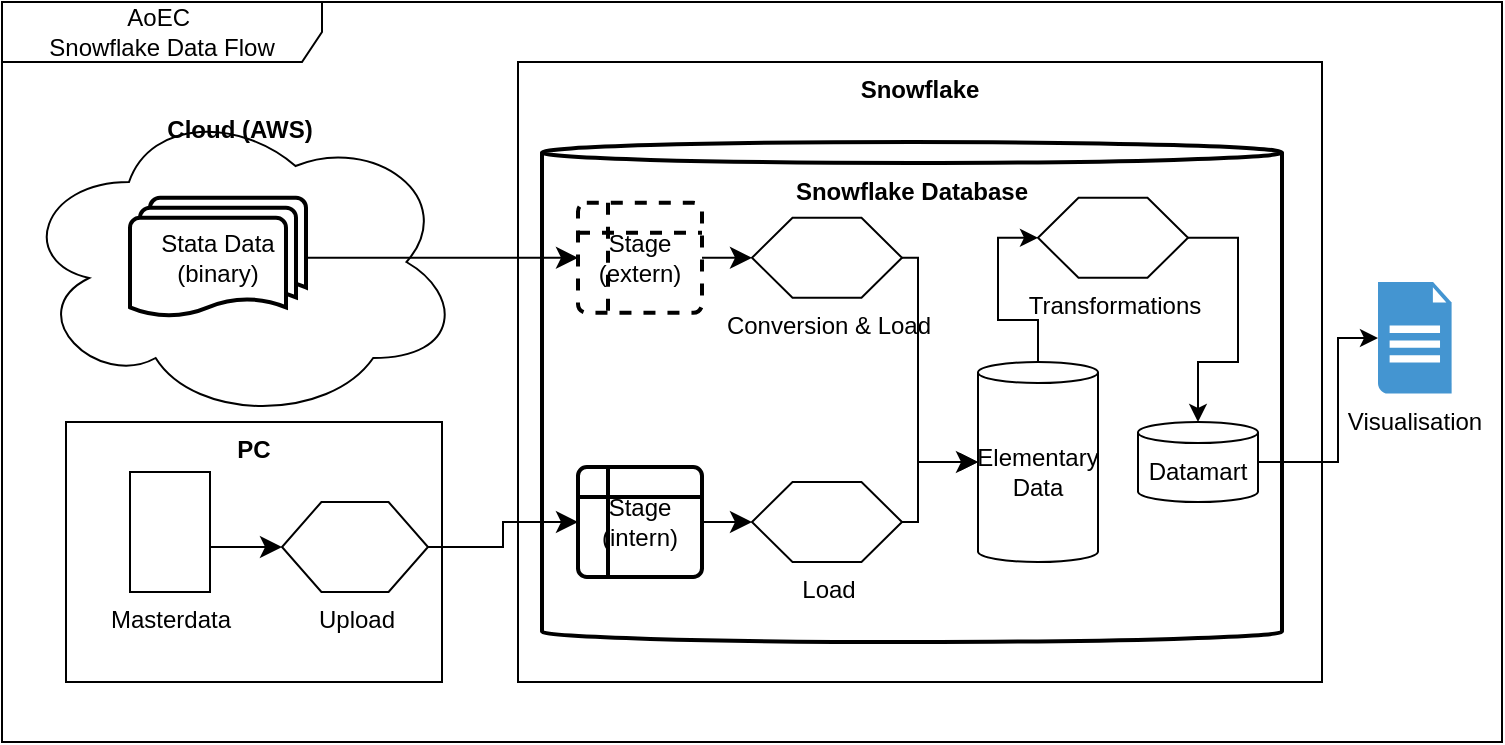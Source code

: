 <mxfile version="26.0.9">
  <diagram name="Seite-1" id="HOyfGm61N8swRw_8gBLT">
    <mxGraphModel dx="1793" dy="582" grid="1" gridSize="10" guides="1" tooltips="1" connect="1" arrows="1" fold="1" page="1" pageScale="1" pageWidth="827" pageHeight="1169" math="0" shadow="0">
      <root>
        <mxCell id="0" />
        <mxCell id="1" parent="0" />
        <mxCell id="SCJVabaA3p6mnc5F_6kQ-1" value="AoEC&amp;nbsp;&lt;div&gt;Snowflake Data Flow&lt;/div&gt;" style="shape=umlFrame;whiteSpace=wrap;html=1;pointerEvents=0;recursiveResize=0;container=1;collapsible=0;width=160;" parent="1" vertex="1">
          <mxGeometry x="-788" y="90" width="750" height="370" as="geometry" />
        </mxCell>
        <mxCell id="cNNvZ23b7x0W1rcR_j0L-7" value="Snowflake" style="rounded=0;whiteSpace=wrap;html=1;fontStyle=1;verticalAlign=top;" vertex="1" parent="SCJVabaA3p6mnc5F_6kQ-1">
          <mxGeometry x="258" y="30" width="402" height="310" as="geometry" />
        </mxCell>
        <mxCell id="cNNvZ23b7x0W1rcR_j0L-36" value="Snowflake Database" style="shape=cylinder3;whiteSpace=wrap;html=1;boundedLbl=1;backgroundOutline=1;size=5.241;strokeWidth=2;verticalAlign=top;fontStyle=1" vertex="1" parent="SCJVabaA3p6mnc5F_6kQ-1">
          <mxGeometry x="270" y="70" width="370" height="250" as="geometry" />
        </mxCell>
        <mxCell id="SCJVabaA3p6mnc5F_6kQ-6" value="Visualisation" style="shadow=0;dashed=0;html=1;strokeColor=none;fillColor=#4495D1;labelPosition=center;verticalLabelPosition=bottom;verticalAlign=top;align=center;outlineConnect=0;shape=mxgraph.veeam.2d.report;" parent="SCJVabaA3p6mnc5F_6kQ-1" vertex="1">
          <mxGeometry x="688" y="140" width="36.8" height="55.8" as="geometry" />
        </mxCell>
        <mxCell id="cNNvZ23b7x0W1rcR_j0L-1" value="Cloud (AWS)" style="ellipse;shape=cloud;whiteSpace=wrap;html=1;verticalAlign=top;fontStyle=1" vertex="1" parent="SCJVabaA3p6mnc5F_6kQ-1">
          <mxGeometry x="8" y="50" width="222" height="160" as="geometry" />
        </mxCell>
        <mxCell id="SCJVabaA3p6mnc5F_6kQ-9" value="" style="edgeStyle=elbowEdgeStyle;elbow=horizontal;endArrow=classic;html=1;curved=0;rounded=0;endSize=8;startSize=8;entryX=0;entryY=0.5;entryDx=0;entryDy=0;exitX=1;exitY=0.5;exitDx=0;exitDy=0;" parent="SCJVabaA3p6mnc5F_6kQ-1" source="cNNvZ23b7x0W1rcR_j0L-26" target="cNNvZ23b7x0W1rcR_j0L-29" edge="1">
          <mxGeometry width="50" height="50" relative="1" as="geometry">
            <mxPoint x="160" y="147.5" as="sourcePoint" />
            <mxPoint x="368" y="128.95" as="targetPoint" />
          </mxGeometry>
        </mxCell>
        <mxCell id="cNNvZ23b7x0W1rcR_j0L-8" value="Stammdaten" style="shape=mxgraph.bpmn.data2;labelPosition=center;verticalLabelPosition=bottom;align=center;verticalAlign=top;size=15;html=1;bpmnTransferType=input;" vertex="1" parent="SCJVabaA3p6mnc5F_6kQ-1">
          <mxGeometry x="88" y="230" width="40" height="60" as="geometry" />
        </mxCell>
        <mxCell id="cNNvZ23b7x0W1rcR_j0L-13" value="Stata Data&lt;div&gt;(binary)&lt;/div&gt;" style="strokeWidth=2;html=1;shape=mxgraph.flowchart.multi-document;whiteSpace=wrap;" vertex="1" parent="SCJVabaA3p6mnc5F_6kQ-1">
          <mxGeometry x="64" y="97.9" width="88" height="60" as="geometry" />
        </mxCell>
        <mxCell id="cNNvZ23b7x0W1rcR_j0L-15" value="PC" style="rounded=0;whiteSpace=wrap;html=1;verticalAlign=top;fontStyle=1" vertex="1" parent="SCJVabaA3p6mnc5F_6kQ-1">
          <mxGeometry x="32" y="210" width="188" height="130" as="geometry" />
        </mxCell>
        <mxCell id="cNNvZ23b7x0W1rcR_j0L-9" value="Masterdata" style="shape=mxgraph.bpmn.data2;labelPosition=center;verticalLabelPosition=bottom;align=center;verticalAlign=top;size=15;html=1;bpmnTransferType=input;" vertex="1" parent="SCJVabaA3p6mnc5F_6kQ-1">
          <mxGeometry x="64" y="235" width="40" height="60" as="geometry" />
        </mxCell>
        <mxCell id="cNNvZ23b7x0W1rcR_j0L-27" style="edgeStyle=orthogonalEdgeStyle;rounded=0;orthogonalLoop=1;jettySize=auto;html=1;exitX=1;exitY=0.5;exitDx=0;exitDy=0;entryX=0;entryY=0.5;entryDx=0;entryDy=0;entryPerimeter=0;" edge="1" parent="SCJVabaA3p6mnc5F_6kQ-1" source="cNNvZ23b7x0W1rcR_j0L-29" target="cNNvZ23b7x0W1rcR_j0L-37">
          <mxGeometry relative="1" as="geometry">
            <mxPoint x="440" y="128.95" as="sourcePoint" />
            <mxPoint x="475" y="242.9" as="targetPoint" />
            <Array as="points">
              <mxPoint x="458" y="128" />
              <mxPoint x="458" y="230" />
            </Array>
          </mxGeometry>
        </mxCell>
        <mxCell id="cNNvZ23b7x0W1rcR_j0L-18" value="Stage&lt;div&gt;(intern)&lt;/div&gt;" style="shape=internalStorage;whiteSpace=wrap;html=1;dx=15;dy=15;rounded=1;arcSize=8;strokeWidth=2;" vertex="1" parent="SCJVabaA3p6mnc5F_6kQ-1">
          <mxGeometry x="288" y="232.5" width="62" height="55" as="geometry" />
        </mxCell>
        <mxCell id="cNNvZ23b7x0W1rcR_j0L-22" value="Upload" style="verticalLabelPosition=bottom;verticalAlign=top;html=1;shape=hexagon;perimeter=hexagonPerimeter2;arcSize=6;size=0.27;" vertex="1" parent="SCJVabaA3p6mnc5F_6kQ-1">
          <mxGeometry x="140" y="250" width="73" height="45" as="geometry" />
        </mxCell>
        <mxCell id="cNNvZ23b7x0W1rcR_j0L-23" value="" style="edgeStyle=segmentEdgeStyle;endArrow=classic;html=1;curved=0;rounded=0;endSize=8;startSize=8;exitX=0;exitY=0;exitDx=40;exitDy=37.5;entryX=0;entryY=0.5;entryDx=0;entryDy=0;exitPerimeter=0;" edge="1" parent="SCJVabaA3p6mnc5F_6kQ-1" source="cNNvZ23b7x0W1rcR_j0L-9" target="cNNvZ23b7x0W1rcR_j0L-22">
          <mxGeometry width="50" height="50" relative="1" as="geometry">
            <mxPoint x="104" y="280" as="sourcePoint" />
            <mxPoint x="132" y="280" as="targetPoint" />
            <Array as="points">
              <mxPoint x="118" y="273" />
              <mxPoint x="118" y="273" />
            </Array>
          </mxGeometry>
        </mxCell>
        <mxCell id="cNNvZ23b7x0W1rcR_j0L-25" value="" style="edgeStyle=elbowEdgeStyle;elbow=horizontal;endArrow=classic;html=1;curved=0;rounded=0;endSize=8;startSize=8;entryX=0;entryY=0.5;entryDx=0;entryDy=0;exitX=1;exitY=0.5;exitDx=0;exitDy=0;" edge="1" parent="SCJVabaA3p6mnc5F_6kQ-1" source="cNNvZ23b7x0W1rcR_j0L-22" target="cNNvZ23b7x0W1rcR_j0L-18">
          <mxGeometry width="50" height="50" relative="1" as="geometry">
            <mxPoint x="161" y="132" as="sourcePoint" />
            <mxPoint x="298" y="136" as="targetPoint" />
          </mxGeometry>
        </mxCell>
        <mxCell id="cNNvZ23b7x0W1rcR_j0L-26" value="Stage&lt;div&gt;(extern)&lt;/div&gt;" style="shape=internalStorage;whiteSpace=wrap;html=1;dx=15;dy=15;rounded=1;arcSize=8;strokeWidth=2;dashed=1;" vertex="1" parent="SCJVabaA3p6mnc5F_6kQ-1">
          <mxGeometry x="288" y="100.4" width="62" height="55" as="geometry" />
        </mxCell>
        <mxCell id="cNNvZ23b7x0W1rcR_j0L-24" value="" style="edgeStyle=segmentEdgeStyle;endArrow=classic;html=1;curved=0;rounded=0;endSize=8;startSize=8;exitX=1;exitY=0.5;exitDx=0;exitDy=0;exitPerimeter=0;entryX=0;entryY=0.5;entryDx=0;entryDy=0;" edge="1" parent="SCJVabaA3p6mnc5F_6kQ-1" source="cNNvZ23b7x0W1rcR_j0L-13" target="cNNvZ23b7x0W1rcR_j0L-26">
          <mxGeometry width="50" height="50" relative="1" as="geometry">
            <mxPoint x="298" y="440" as="sourcePoint" />
            <mxPoint x="326" y="440" as="targetPoint" />
            <Array as="points" />
          </mxGeometry>
        </mxCell>
        <mxCell id="cNNvZ23b7x0W1rcR_j0L-28" value="Load" style="verticalLabelPosition=bottom;verticalAlign=top;html=1;shape=hexagon;perimeter=hexagonPerimeter2;arcSize=6;size=0.27;" vertex="1" parent="SCJVabaA3p6mnc5F_6kQ-1">
          <mxGeometry x="375" y="240" width="75" height="40" as="geometry" />
        </mxCell>
        <mxCell id="cNNvZ23b7x0W1rcR_j0L-17" value="" style="edgeStyle=segmentEdgeStyle;endArrow=classic;html=1;curved=0;rounded=0;endSize=8;startSize=8;exitX=1;exitY=0.5;exitDx=0;exitDy=0;entryX=0;entryY=0.5;entryDx=0;entryDy=0;" edge="1" parent="SCJVabaA3p6mnc5F_6kQ-1" source="cNNvZ23b7x0W1rcR_j0L-18" target="cNNvZ23b7x0W1rcR_j0L-28">
          <mxGeometry width="50" height="50" relative="1" as="geometry">
            <mxPoint x="-684" y="373" as="sourcePoint" />
            <mxPoint x="348" y="260" as="targetPoint" />
            <Array as="points" />
          </mxGeometry>
        </mxCell>
        <mxCell id="SCJVabaA3p6mnc5F_6kQ-10" value="" style="edgeStyle=segmentEdgeStyle;endArrow=classic;html=1;curved=0;rounded=0;endSize=8;startSize=8;entryX=0;entryY=0.5;entryDx=0;entryDy=0;entryPerimeter=0;exitX=1;exitY=0.5;exitDx=0;exitDy=0;" parent="SCJVabaA3p6mnc5F_6kQ-1" source="cNNvZ23b7x0W1rcR_j0L-28" target="cNNvZ23b7x0W1rcR_j0L-37" edge="1">
          <mxGeometry width="50" height="50" relative="1" as="geometry">
            <mxPoint x="448" y="260" as="sourcePoint" />
            <mxPoint x="475" y="242.9" as="targetPoint" />
            <Array as="points">
              <mxPoint x="458" y="260" />
              <mxPoint x="458" y="230" />
            </Array>
          </mxGeometry>
        </mxCell>
        <mxCell id="cNNvZ23b7x0W1rcR_j0L-29" value="Conversion &amp;amp; Load" style="verticalLabelPosition=bottom;verticalAlign=top;html=1;shape=hexagon;perimeter=hexagonPerimeter2;arcSize=6;size=0.27;" vertex="1" parent="SCJVabaA3p6mnc5F_6kQ-1">
          <mxGeometry x="375" y="107.9" width="75" height="40" as="geometry" />
        </mxCell>
        <mxCell id="cNNvZ23b7x0W1rcR_j0L-31" style="edgeStyle=orthogonalEdgeStyle;rounded=0;orthogonalLoop=1;jettySize=auto;html=1;exitX=0.5;exitY=0;exitDx=0;exitDy=0;entryX=0;entryY=0.5;entryDx=0;entryDy=0;exitPerimeter=0;" edge="1" parent="SCJVabaA3p6mnc5F_6kQ-1" source="cNNvZ23b7x0W1rcR_j0L-37" target="cNNvZ23b7x0W1rcR_j0L-38">
          <mxGeometry relative="1" as="geometry">
            <mxPoint x="548.224" y="195.988" as="sourcePoint" />
            <mxPoint x="540" y="133.95" as="targetPoint" />
            <Array as="points" />
          </mxGeometry>
        </mxCell>
        <mxCell id="cNNvZ23b7x0W1rcR_j0L-34" style="edgeStyle=orthogonalEdgeStyle;rounded=0;orthogonalLoop=1;jettySize=auto;html=1;exitX=1;exitY=0.5;exitDx=0;exitDy=0;exitPerimeter=0;" edge="1" parent="SCJVabaA3p6mnc5F_6kQ-1" source="cNNvZ23b7x0W1rcR_j0L-35" target="SCJVabaA3p6mnc5F_6kQ-6">
          <mxGeometry relative="1" as="geometry">
            <mxPoint x="637" y="242.9" as="sourcePoint" />
            <mxPoint x="669" y="170" as="targetPoint" />
            <Array as="points">
              <mxPoint x="668" y="230" />
              <mxPoint x="668" y="168" />
            </Array>
          </mxGeometry>
        </mxCell>
        <mxCell id="cNNvZ23b7x0W1rcR_j0L-35" value="Datamart" style="shape=cylinder3;whiteSpace=wrap;html=1;boundedLbl=1;backgroundOutline=1;size=5.241;" vertex="1" parent="SCJVabaA3p6mnc5F_6kQ-1">
          <mxGeometry x="568" y="210" width="60" height="40" as="geometry" />
        </mxCell>
        <mxCell id="cNNvZ23b7x0W1rcR_j0L-32" value="" style="edgeStyle=orthogonalEdgeStyle;rounded=0;orthogonalLoop=1;jettySize=auto;html=1;exitX=1;exitY=0.5;exitDx=0;exitDy=0;entryX=0.5;entryY=0;entryDx=0;entryDy=0;entryPerimeter=0;" edge="1" parent="SCJVabaA3p6mnc5F_6kQ-1" source="cNNvZ23b7x0W1rcR_j0L-38" target="cNNvZ23b7x0W1rcR_j0L-35">
          <mxGeometry relative="1" as="geometry">
            <mxPoint x="603" y="133.95" as="sourcePoint" />
            <mxPoint x="581.758" y="197.967" as="targetPoint" />
            <Array as="points">
              <mxPoint x="618" y="118" />
              <mxPoint x="618" y="180" />
              <mxPoint x="598" y="180" />
            </Array>
          </mxGeometry>
        </mxCell>
        <mxCell id="cNNvZ23b7x0W1rcR_j0L-37" value="Elementary&lt;div&gt;Data&lt;/div&gt;" style="shape=cylinder3;whiteSpace=wrap;html=1;boundedLbl=1;backgroundOutline=1;size=5.241;" vertex="1" parent="SCJVabaA3p6mnc5F_6kQ-1">
          <mxGeometry x="488" y="180" width="60" height="100" as="geometry" />
        </mxCell>
        <mxCell id="cNNvZ23b7x0W1rcR_j0L-38" value="Transformations" style="verticalLabelPosition=bottom;verticalAlign=top;html=1;shape=hexagon;perimeter=hexagonPerimeter2;arcSize=6;size=0.27;" vertex="1" parent="SCJVabaA3p6mnc5F_6kQ-1">
          <mxGeometry x="518" y="97.9" width="75" height="40" as="geometry" />
        </mxCell>
      </root>
    </mxGraphModel>
  </diagram>
</mxfile>

